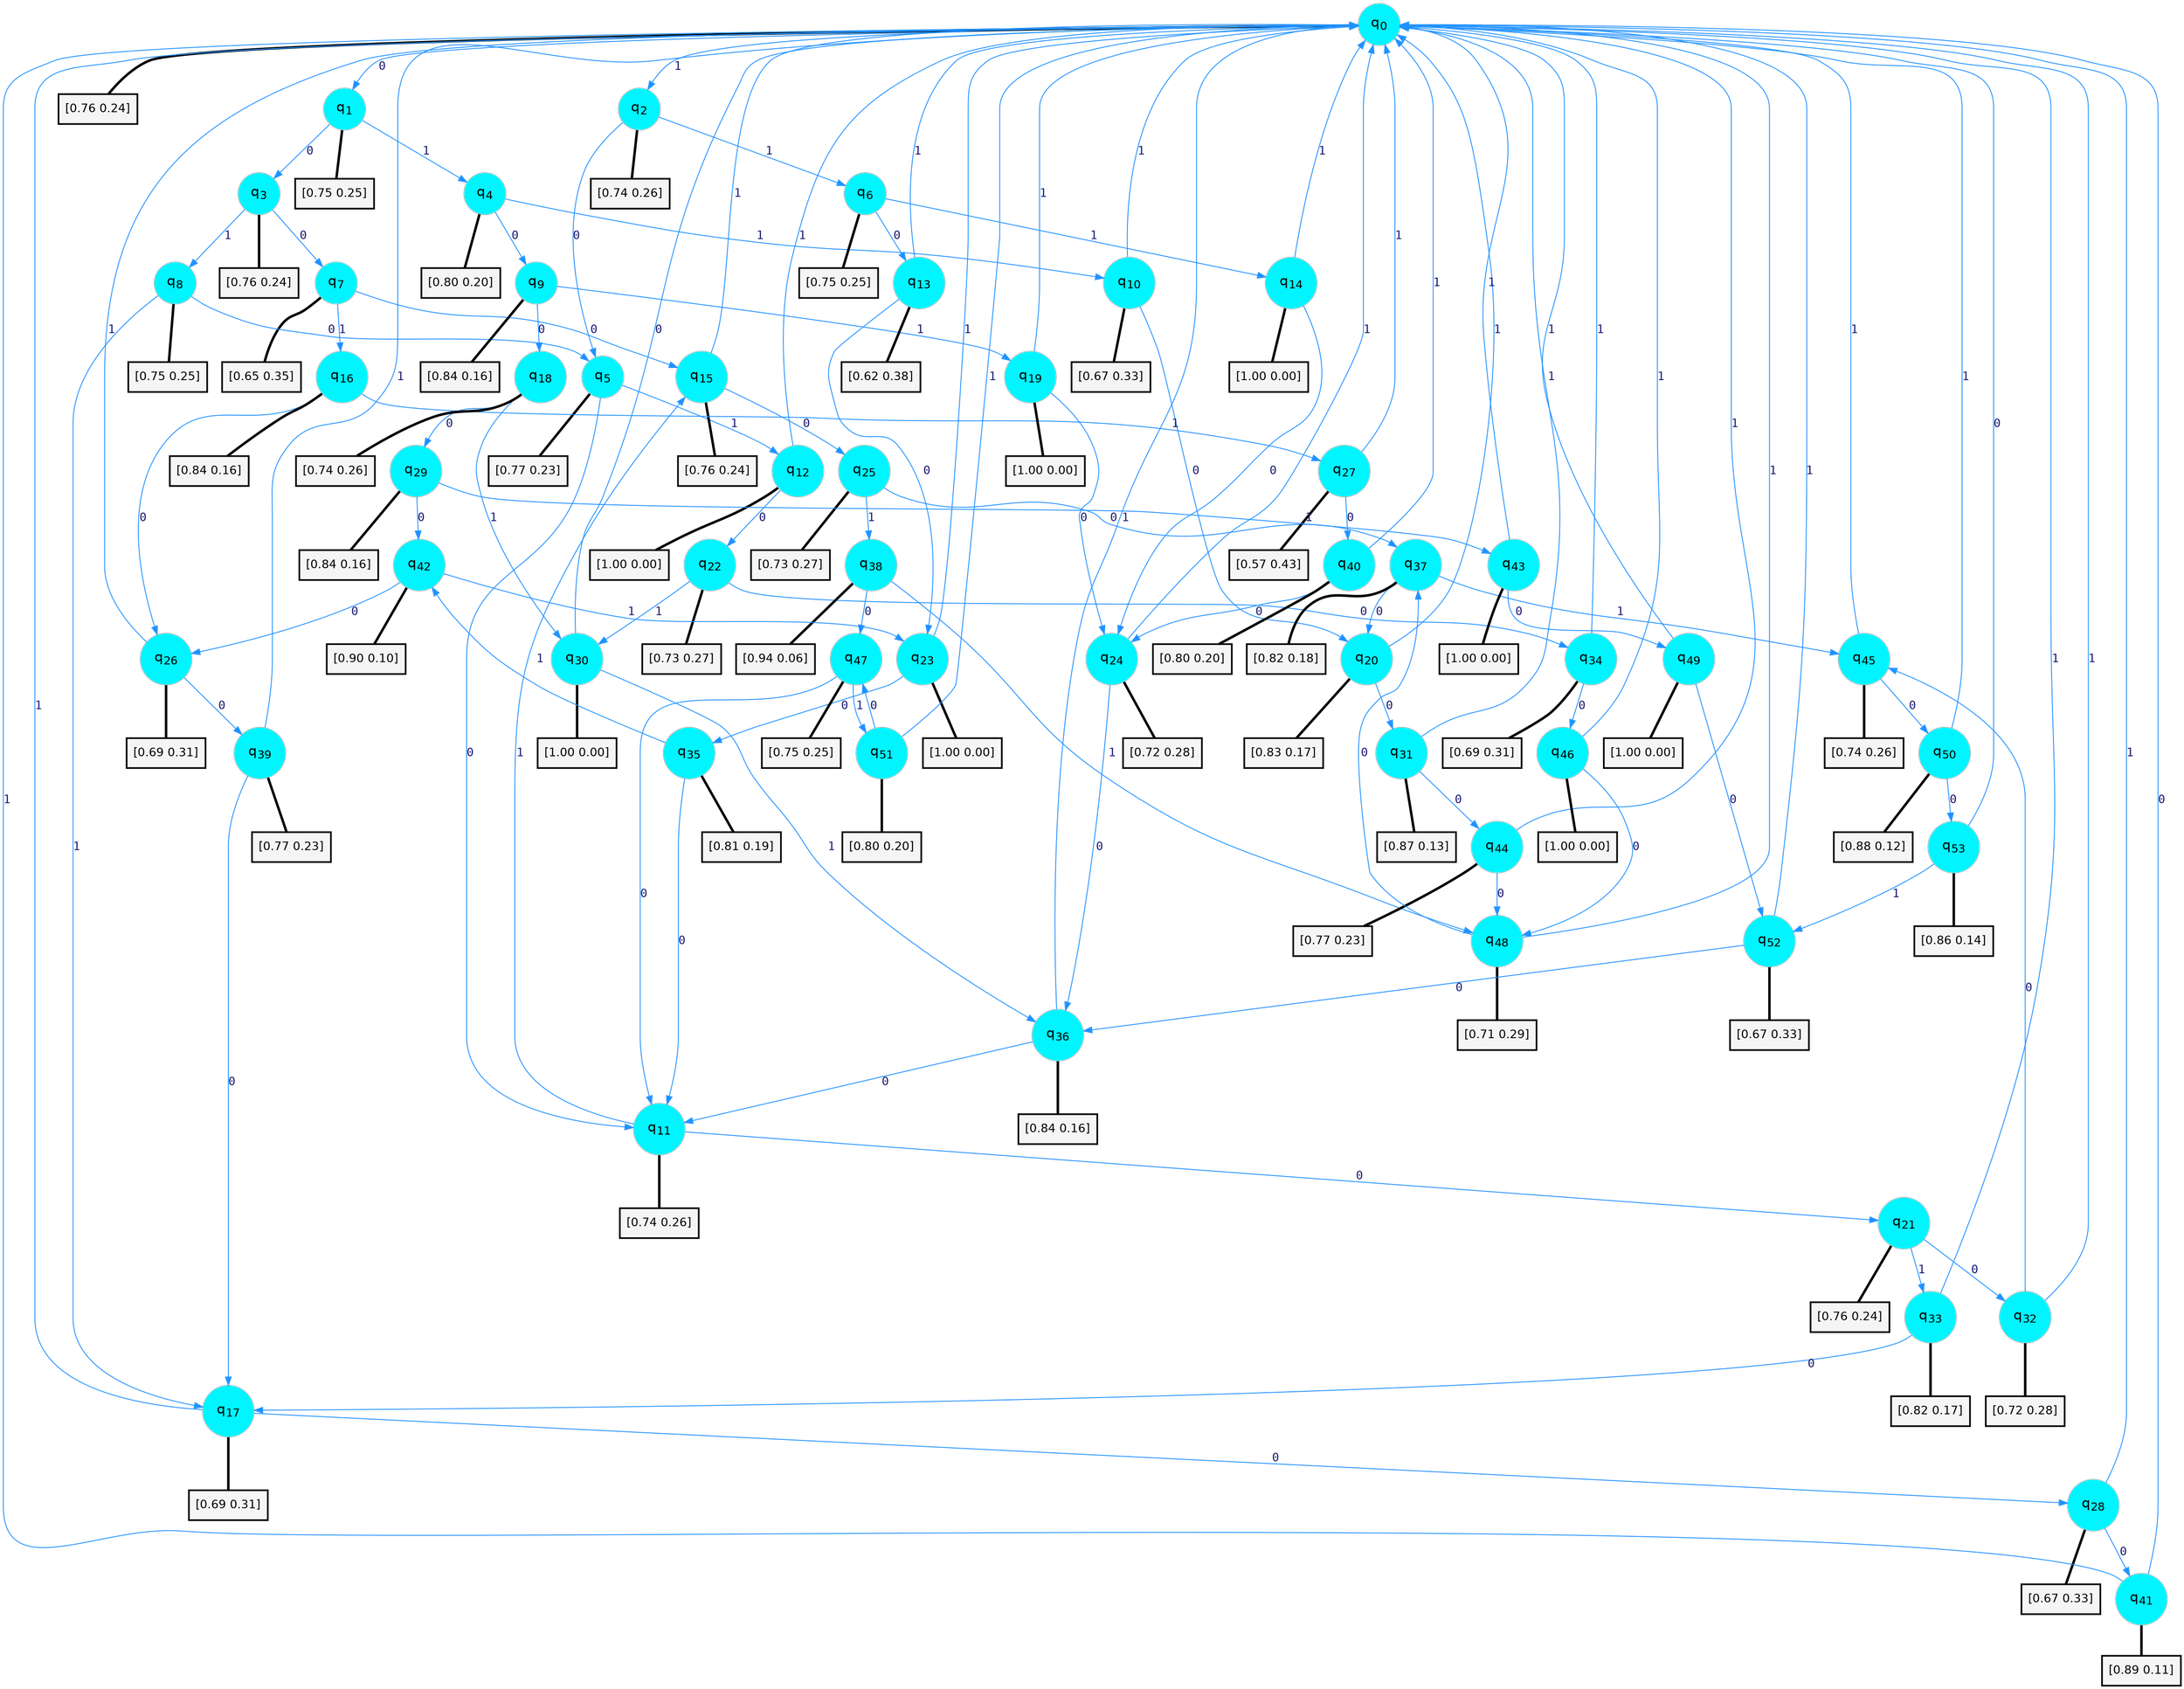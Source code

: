 digraph G {
graph [
bgcolor=transparent, dpi=300, rankdir=TD, size="40,25"];
node [
color=gray, fillcolor=turquoise1, fontcolor=black, fontname=Helvetica, fontsize=16, fontweight=bold, shape=circle, style=filled];
edge [
arrowsize=1, color=dodgerblue1, fontcolor=midnightblue, fontname=courier, fontweight=bold, penwidth=1, style=solid, weight=20];
0[label=<q<SUB>0</SUB>>];
1[label=<q<SUB>1</SUB>>];
2[label=<q<SUB>2</SUB>>];
3[label=<q<SUB>3</SUB>>];
4[label=<q<SUB>4</SUB>>];
5[label=<q<SUB>5</SUB>>];
6[label=<q<SUB>6</SUB>>];
7[label=<q<SUB>7</SUB>>];
8[label=<q<SUB>8</SUB>>];
9[label=<q<SUB>9</SUB>>];
10[label=<q<SUB>10</SUB>>];
11[label=<q<SUB>11</SUB>>];
12[label=<q<SUB>12</SUB>>];
13[label=<q<SUB>13</SUB>>];
14[label=<q<SUB>14</SUB>>];
15[label=<q<SUB>15</SUB>>];
16[label=<q<SUB>16</SUB>>];
17[label=<q<SUB>17</SUB>>];
18[label=<q<SUB>18</SUB>>];
19[label=<q<SUB>19</SUB>>];
20[label=<q<SUB>20</SUB>>];
21[label=<q<SUB>21</SUB>>];
22[label=<q<SUB>22</SUB>>];
23[label=<q<SUB>23</SUB>>];
24[label=<q<SUB>24</SUB>>];
25[label=<q<SUB>25</SUB>>];
26[label=<q<SUB>26</SUB>>];
27[label=<q<SUB>27</SUB>>];
28[label=<q<SUB>28</SUB>>];
29[label=<q<SUB>29</SUB>>];
30[label=<q<SUB>30</SUB>>];
31[label=<q<SUB>31</SUB>>];
32[label=<q<SUB>32</SUB>>];
33[label=<q<SUB>33</SUB>>];
34[label=<q<SUB>34</SUB>>];
35[label=<q<SUB>35</SUB>>];
36[label=<q<SUB>36</SUB>>];
37[label=<q<SUB>37</SUB>>];
38[label=<q<SUB>38</SUB>>];
39[label=<q<SUB>39</SUB>>];
40[label=<q<SUB>40</SUB>>];
41[label=<q<SUB>41</SUB>>];
42[label=<q<SUB>42</SUB>>];
43[label=<q<SUB>43</SUB>>];
44[label=<q<SUB>44</SUB>>];
45[label=<q<SUB>45</SUB>>];
46[label=<q<SUB>46</SUB>>];
47[label=<q<SUB>47</SUB>>];
48[label=<q<SUB>48</SUB>>];
49[label=<q<SUB>49</SUB>>];
50[label=<q<SUB>50</SUB>>];
51[label=<q<SUB>51</SUB>>];
52[label=<q<SUB>52</SUB>>];
53[label=<q<SUB>53</SUB>>];
54[label="[0.76 0.24]", shape=box,fontcolor=black, fontname=Helvetica, fontsize=14, penwidth=2, fillcolor=whitesmoke,color=black];
55[label="[0.75 0.25]", shape=box,fontcolor=black, fontname=Helvetica, fontsize=14, penwidth=2, fillcolor=whitesmoke,color=black];
56[label="[0.74 0.26]", shape=box,fontcolor=black, fontname=Helvetica, fontsize=14, penwidth=2, fillcolor=whitesmoke,color=black];
57[label="[0.76 0.24]", shape=box,fontcolor=black, fontname=Helvetica, fontsize=14, penwidth=2, fillcolor=whitesmoke,color=black];
58[label="[0.80 0.20]", shape=box,fontcolor=black, fontname=Helvetica, fontsize=14, penwidth=2, fillcolor=whitesmoke,color=black];
59[label="[0.77 0.23]", shape=box,fontcolor=black, fontname=Helvetica, fontsize=14, penwidth=2, fillcolor=whitesmoke,color=black];
60[label="[0.75 0.25]", shape=box,fontcolor=black, fontname=Helvetica, fontsize=14, penwidth=2, fillcolor=whitesmoke,color=black];
61[label="[0.65 0.35]", shape=box,fontcolor=black, fontname=Helvetica, fontsize=14, penwidth=2, fillcolor=whitesmoke,color=black];
62[label="[0.75 0.25]", shape=box,fontcolor=black, fontname=Helvetica, fontsize=14, penwidth=2, fillcolor=whitesmoke,color=black];
63[label="[0.84 0.16]", shape=box,fontcolor=black, fontname=Helvetica, fontsize=14, penwidth=2, fillcolor=whitesmoke,color=black];
64[label="[0.67 0.33]", shape=box,fontcolor=black, fontname=Helvetica, fontsize=14, penwidth=2, fillcolor=whitesmoke,color=black];
65[label="[0.74 0.26]", shape=box,fontcolor=black, fontname=Helvetica, fontsize=14, penwidth=2, fillcolor=whitesmoke,color=black];
66[label="[1.00 0.00]", shape=box,fontcolor=black, fontname=Helvetica, fontsize=14, penwidth=2, fillcolor=whitesmoke,color=black];
67[label="[0.62 0.38]", shape=box,fontcolor=black, fontname=Helvetica, fontsize=14, penwidth=2, fillcolor=whitesmoke,color=black];
68[label="[1.00 0.00]", shape=box,fontcolor=black, fontname=Helvetica, fontsize=14, penwidth=2, fillcolor=whitesmoke,color=black];
69[label="[0.76 0.24]", shape=box,fontcolor=black, fontname=Helvetica, fontsize=14, penwidth=2, fillcolor=whitesmoke,color=black];
70[label="[0.84 0.16]", shape=box,fontcolor=black, fontname=Helvetica, fontsize=14, penwidth=2, fillcolor=whitesmoke,color=black];
71[label="[0.69 0.31]", shape=box,fontcolor=black, fontname=Helvetica, fontsize=14, penwidth=2, fillcolor=whitesmoke,color=black];
72[label="[0.74 0.26]", shape=box,fontcolor=black, fontname=Helvetica, fontsize=14, penwidth=2, fillcolor=whitesmoke,color=black];
73[label="[1.00 0.00]", shape=box,fontcolor=black, fontname=Helvetica, fontsize=14, penwidth=2, fillcolor=whitesmoke,color=black];
74[label="[0.83 0.17]", shape=box,fontcolor=black, fontname=Helvetica, fontsize=14, penwidth=2, fillcolor=whitesmoke,color=black];
75[label="[0.76 0.24]", shape=box,fontcolor=black, fontname=Helvetica, fontsize=14, penwidth=2, fillcolor=whitesmoke,color=black];
76[label="[0.73 0.27]", shape=box,fontcolor=black, fontname=Helvetica, fontsize=14, penwidth=2, fillcolor=whitesmoke,color=black];
77[label="[1.00 0.00]", shape=box,fontcolor=black, fontname=Helvetica, fontsize=14, penwidth=2, fillcolor=whitesmoke,color=black];
78[label="[0.72 0.28]", shape=box,fontcolor=black, fontname=Helvetica, fontsize=14, penwidth=2, fillcolor=whitesmoke,color=black];
79[label="[0.73 0.27]", shape=box,fontcolor=black, fontname=Helvetica, fontsize=14, penwidth=2, fillcolor=whitesmoke,color=black];
80[label="[0.69 0.31]", shape=box,fontcolor=black, fontname=Helvetica, fontsize=14, penwidth=2, fillcolor=whitesmoke,color=black];
81[label="[0.57 0.43]", shape=box,fontcolor=black, fontname=Helvetica, fontsize=14, penwidth=2, fillcolor=whitesmoke,color=black];
82[label="[0.67 0.33]", shape=box,fontcolor=black, fontname=Helvetica, fontsize=14, penwidth=2, fillcolor=whitesmoke,color=black];
83[label="[0.84 0.16]", shape=box,fontcolor=black, fontname=Helvetica, fontsize=14, penwidth=2, fillcolor=whitesmoke,color=black];
84[label="[1.00 0.00]", shape=box,fontcolor=black, fontname=Helvetica, fontsize=14, penwidth=2, fillcolor=whitesmoke,color=black];
85[label="[0.87 0.13]", shape=box,fontcolor=black, fontname=Helvetica, fontsize=14, penwidth=2, fillcolor=whitesmoke,color=black];
86[label="[0.72 0.28]", shape=box,fontcolor=black, fontname=Helvetica, fontsize=14, penwidth=2, fillcolor=whitesmoke,color=black];
87[label="[0.82 0.17]", shape=box,fontcolor=black, fontname=Helvetica, fontsize=14, penwidth=2, fillcolor=whitesmoke,color=black];
88[label="[0.69 0.31]", shape=box,fontcolor=black, fontname=Helvetica, fontsize=14, penwidth=2, fillcolor=whitesmoke,color=black];
89[label="[0.81 0.19]", shape=box,fontcolor=black, fontname=Helvetica, fontsize=14, penwidth=2, fillcolor=whitesmoke,color=black];
90[label="[0.84 0.16]", shape=box,fontcolor=black, fontname=Helvetica, fontsize=14, penwidth=2, fillcolor=whitesmoke,color=black];
91[label="[0.82 0.18]", shape=box,fontcolor=black, fontname=Helvetica, fontsize=14, penwidth=2, fillcolor=whitesmoke,color=black];
92[label="[0.94 0.06]", shape=box,fontcolor=black, fontname=Helvetica, fontsize=14, penwidth=2, fillcolor=whitesmoke,color=black];
93[label="[0.77 0.23]", shape=box,fontcolor=black, fontname=Helvetica, fontsize=14, penwidth=2, fillcolor=whitesmoke,color=black];
94[label="[0.80 0.20]", shape=box,fontcolor=black, fontname=Helvetica, fontsize=14, penwidth=2, fillcolor=whitesmoke,color=black];
95[label="[0.89 0.11]", shape=box,fontcolor=black, fontname=Helvetica, fontsize=14, penwidth=2, fillcolor=whitesmoke,color=black];
96[label="[0.90 0.10]", shape=box,fontcolor=black, fontname=Helvetica, fontsize=14, penwidth=2, fillcolor=whitesmoke,color=black];
97[label="[1.00 0.00]", shape=box,fontcolor=black, fontname=Helvetica, fontsize=14, penwidth=2, fillcolor=whitesmoke,color=black];
98[label="[0.77 0.23]", shape=box,fontcolor=black, fontname=Helvetica, fontsize=14, penwidth=2, fillcolor=whitesmoke,color=black];
99[label="[0.74 0.26]", shape=box,fontcolor=black, fontname=Helvetica, fontsize=14, penwidth=2, fillcolor=whitesmoke,color=black];
100[label="[1.00 0.00]", shape=box,fontcolor=black, fontname=Helvetica, fontsize=14, penwidth=2, fillcolor=whitesmoke,color=black];
101[label="[0.75 0.25]", shape=box,fontcolor=black, fontname=Helvetica, fontsize=14, penwidth=2, fillcolor=whitesmoke,color=black];
102[label="[0.71 0.29]", shape=box,fontcolor=black, fontname=Helvetica, fontsize=14, penwidth=2, fillcolor=whitesmoke,color=black];
103[label="[1.00 0.00]", shape=box,fontcolor=black, fontname=Helvetica, fontsize=14, penwidth=2, fillcolor=whitesmoke,color=black];
104[label="[0.88 0.12]", shape=box,fontcolor=black, fontname=Helvetica, fontsize=14, penwidth=2, fillcolor=whitesmoke,color=black];
105[label="[0.80 0.20]", shape=box,fontcolor=black, fontname=Helvetica, fontsize=14, penwidth=2, fillcolor=whitesmoke,color=black];
106[label="[0.67 0.33]", shape=box,fontcolor=black, fontname=Helvetica, fontsize=14, penwidth=2, fillcolor=whitesmoke,color=black];
107[label="[0.86 0.14]", shape=box,fontcolor=black, fontname=Helvetica, fontsize=14, penwidth=2, fillcolor=whitesmoke,color=black];
0->1 [label=0];
0->2 [label=1];
0->54 [arrowhead=none, penwidth=3,color=black];
1->3 [label=0];
1->4 [label=1];
1->55 [arrowhead=none, penwidth=3,color=black];
2->5 [label=0];
2->6 [label=1];
2->56 [arrowhead=none, penwidth=3,color=black];
3->7 [label=0];
3->8 [label=1];
3->57 [arrowhead=none, penwidth=3,color=black];
4->9 [label=0];
4->10 [label=1];
4->58 [arrowhead=none, penwidth=3,color=black];
5->11 [label=0];
5->12 [label=1];
5->59 [arrowhead=none, penwidth=3,color=black];
6->13 [label=0];
6->14 [label=1];
6->60 [arrowhead=none, penwidth=3,color=black];
7->15 [label=0];
7->16 [label=1];
7->61 [arrowhead=none, penwidth=3,color=black];
8->5 [label=0];
8->17 [label=1];
8->62 [arrowhead=none, penwidth=3,color=black];
9->18 [label=0];
9->19 [label=1];
9->63 [arrowhead=none, penwidth=3,color=black];
10->20 [label=0];
10->0 [label=1];
10->64 [arrowhead=none, penwidth=3,color=black];
11->21 [label=0];
11->15 [label=1];
11->65 [arrowhead=none, penwidth=3,color=black];
12->22 [label=0];
12->0 [label=1];
12->66 [arrowhead=none, penwidth=3,color=black];
13->23 [label=0];
13->0 [label=1];
13->67 [arrowhead=none, penwidth=3,color=black];
14->24 [label=0];
14->0 [label=1];
14->68 [arrowhead=none, penwidth=3,color=black];
15->25 [label=0];
15->0 [label=1];
15->69 [arrowhead=none, penwidth=3,color=black];
16->26 [label=0];
16->27 [label=1];
16->70 [arrowhead=none, penwidth=3,color=black];
17->28 [label=0];
17->0 [label=1];
17->71 [arrowhead=none, penwidth=3,color=black];
18->29 [label=0];
18->30 [label=1];
18->72 [arrowhead=none, penwidth=3,color=black];
19->24 [label=0];
19->0 [label=1];
19->73 [arrowhead=none, penwidth=3,color=black];
20->31 [label=0];
20->0 [label=1];
20->74 [arrowhead=none, penwidth=3,color=black];
21->32 [label=0];
21->33 [label=1];
21->75 [arrowhead=none, penwidth=3,color=black];
22->34 [label=0];
22->30 [label=1];
22->76 [arrowhead=none, penwidth=3,color=black];
23->35 [label=0];
23->0 [label=1];
23->77 [arrowhead=none, penwidth=3,color=black];
24->36 [label=0];
24->0 [label=1];
24->78 [arrowhead=none, penwidth=3,color=black];
25->37 [label=0];
25->38 [label=1];
25->79 [arrowhead=none, penwidth=3,color=black];
26->39 [label=0];
26->0 [label=1];
26->80 [arrowhead=none, penwidth=3,color=black];
27->40 [label=0];
27->0 [label=1];
27->81 [arrowhead=none, penwidth=3,color=black];
28->41 [label=0];
28->0 [label=1];
28->82 [arrowhead=none, penwidth=3,color=black];
29->42 [label=0];
29->43 [label=1];
29->83 [arrowhead=none, penwidth=3,color=black];
30->0 [label=0];
30->36 [label=1];
30->84 [arrowhead=none, penwidth=3,color=black];
31->44 [label=0];
31->0 [label=1];
31->85 [arrowhead=none, penwidth=3,color=black];
32->45 [label=0];
32->0 [label=1];
32->86 [arrowhead=none, penwidth=3,color=black];
33->17 [label=0];
33->0 [label=1];
33->87 [arrowhead=none, penwidth=3,color=black];
34->46 [label=0];
34->0 [label=1];
34->88 [arrowhead=none, penwidth=3,color=black];
35->11 [label=0];
35->42 [label=1];
35->89 [arrowhead=none, penwidth=3,color=black];
36->11 [label=0];
36->0 [label=1];
36->90 [arrowhead=none, penwidth=3,color=black];
37->20 [label=0];
37->45 [label=1];
37->91 [arrowhead=none, penwidth=3,color=black];
38->47 [label=0];
38->48 [label=1];
38->92 [arrowhead=none, penwidth=3,color=black];
39->17 [label=0];
39->0 [label=1];
39->93 [arrowhead=none, penwidth=3,color=black];
40->24 [label=0];
40->0 [label=1];
40->94 [arrowhead=none, penwidth=3,color=black];
41->0 [label=0];
41->0 [label=1];
41->95 [arrowhead=none, penwidth=3,color=black];
42->26 [label=0];
42->23 [label=1];
42->96 [arrowhead=none, penwidth=3,color=black];
43->49 [label=0];
43->0 [label=1];
43->97 [arrowhead=none, penwidth=3,color=black];
44->48 [label=0];
44->0 [label=1];
44->98 [arrowhead=none, penwidth=3,color=black];
45->50 [label=0];
45->0 [label=1];
45->99 [arrowhead=none, penwidth=3,color=black];
46->48 [label=0];
46->0 [label=1];
46->100 [arrowhead=none, penwidth=3,color=black];
47->11 [label=0];
47->51 [label=1];
47->101 [arrowhead=none, penwidth=3,color=black];
48->37 [label=0];
48->0 [label=1];
48->102 [arrowhead=none, penwidth=3,color=black];
49->52 [label=0];
49->0 [label=1];
49->103 [arrowhead=none, penwidth=3,color=black];
50->53 [label=0];
50->0 [label=1];
50->104 [arrowhead=none, penwidth=3,color=black];
51->47 [label=0];
51->0 [label=1];
51->105 [arrowhead=none, penwidth=3,color=black];
52->36 [label=0];
52->0 [label=1];
52->106 [arrowhead=none, penwidth=3,color=black];
53->0 [label=0];
53->52 [label=1];
53->107 [arrowhead=none, penwidth=3,color=black];
}
